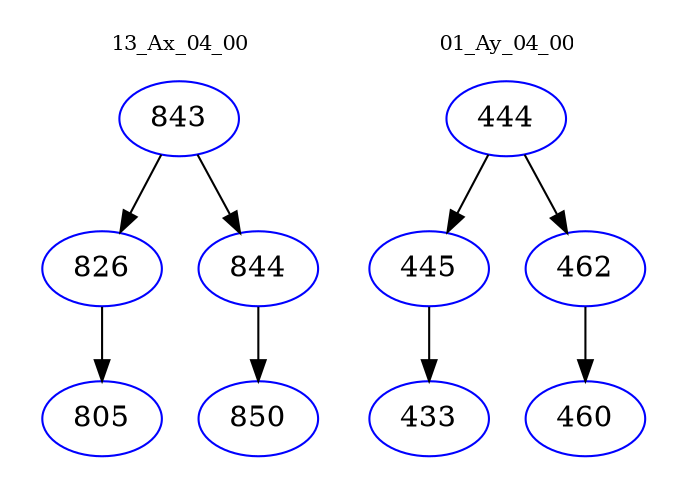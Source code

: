 digraph{
subgraph cluster_0 {
color = white
label = "13_Ax_04_00";
fontsize=10;
T0_843 [label="843", color="blue"]
T0_843 -> T0_826 [color="black"]
T0_826 [label="826", color="blue"]
T0_826 -> T0_805 [color="black"]
T0_805 [label="805", color="blue"]
T0_843 -> T0_844 [color="black"]
T0_844 [label="844", color="blue"]
T0_844 -> T0_850 [color="black"]
T0_850 [label="850", color="blue"]
}
subgraph cluster_1 {
color = white
label = "01_Ay_04_00";
fontsize=10;
T1_444 [label="444", color="blue"]
T1_444 -> T1_445 [color="black"]
T1_445 [label="445", color="blue"]
T1_445 -> T1_433 [color="black"]
T1_433 [label="433", color="blue"]
T1_444 -> T1_462 [color="black"]
T1_462 [label="462", color="blue"]
T1_462 -> T1_460 [color="black"]
T1_460 [label="460", color="blue"]
}
}
